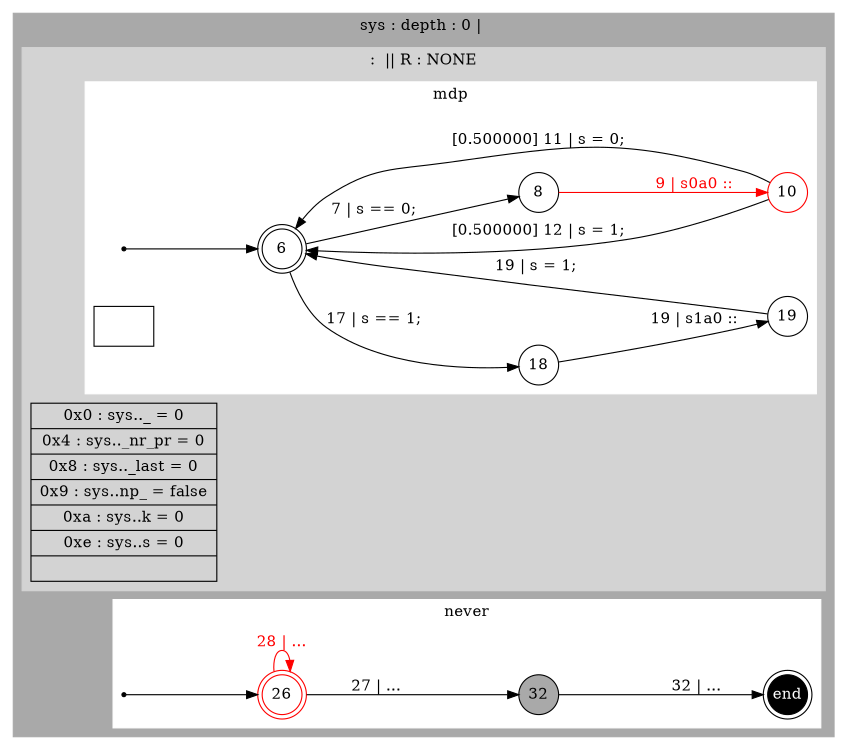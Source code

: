 digraph finite_state_machine {
	rankdir=LR
	size="8,5" 

	subgraph cluster_sys {
		style=filled;
		color=darkgrey;
		label = " sys : depth : 0 |  "; 
		subgraph cluster_ {
			style=filled;
			color=lightgrey;
			label = "  :  || R : NONE  "; 
 "node1069"[ 
			label = "0x0   :   sys.._                  = 0
 | 0x4   :   sys.._nr_pr             = 0
 | 0x8   :   sys.._last              = 0
 | 0x9   :   sys..np_                = false
 | 0xa   :   sys..k                  = 0
 | 0xe   :   sys..s                  = 0
 | "
			shape = "record" 
];
			subgraph cluster_mdp {
				style=filled;
				color=white;
				label = "mdp" ; 
				94073979703348 [label = 6, shape = doublecircle, fixedsize = true]; 
				s94073979703348 [shape = point];
 "node1076"[ 
				label = ""
				shape = "record" 
];
				94073979745236 [label = 18, shape = circle, fixedsize = true ];
				94073979746020 [label = 19, shape = circle, fixedsize = true ];
				94073979744052 [label = 8, shape = circle, fixedsize = true ];
				94073979744884 [label = 10, shape = circle, color = red, fixedsize = true ];
				s94073979703348 -> 94073979703348;
				94073979745236 -> 94073979746020 [ label = "19 | s1a0 :: "];
				94073979703348 -> 94073979744052 [ label = "7 | s == 0; "];
				94073979703348 -> 94073979745236 [ label = "17 | s == 1; "];
				94073979744052 -> 94073979744884 [color = red, fontcolor = red, label = "9 | s0a0 :: "];
				94073979744884 -> 94073979703348 [ label = " [0.500000] 11 | s = 0; "];
				94073979744884 -> 94073979703348 [ label = " [0.500000] 12 | s = 1; "];
				94073979746020 -> 94073979703348 [ label = "19 | s = 1; "];

			}
		}
		subgraph cluster_never {
			style=filled;
			color=white;
			label = " never "; 
			94073979743520 [label = 26, shape = doublecircle, color = red, fixedsize = true]; 
			s94073979743520 [shape = point];
			e [shape = doublecircle, fixedsize = true, style = filled, fillcolor = black, fontcolor = white,  label = end];
			94073979742816 [label = 32, shape = circle, fixedsize = true , style = filled, fillcolor = darkgrey];
			s94073979743520 -> 94073979743520;
			94073979742816 -> e [ label = "32 | ..."];
			94073979743520 -> 94073979742816 [ label = "27 | ..."];
			94073979743520 -> 94073979743520 [color = red, fontcolor = red, label = "28 | ..."];

		}

	}

}